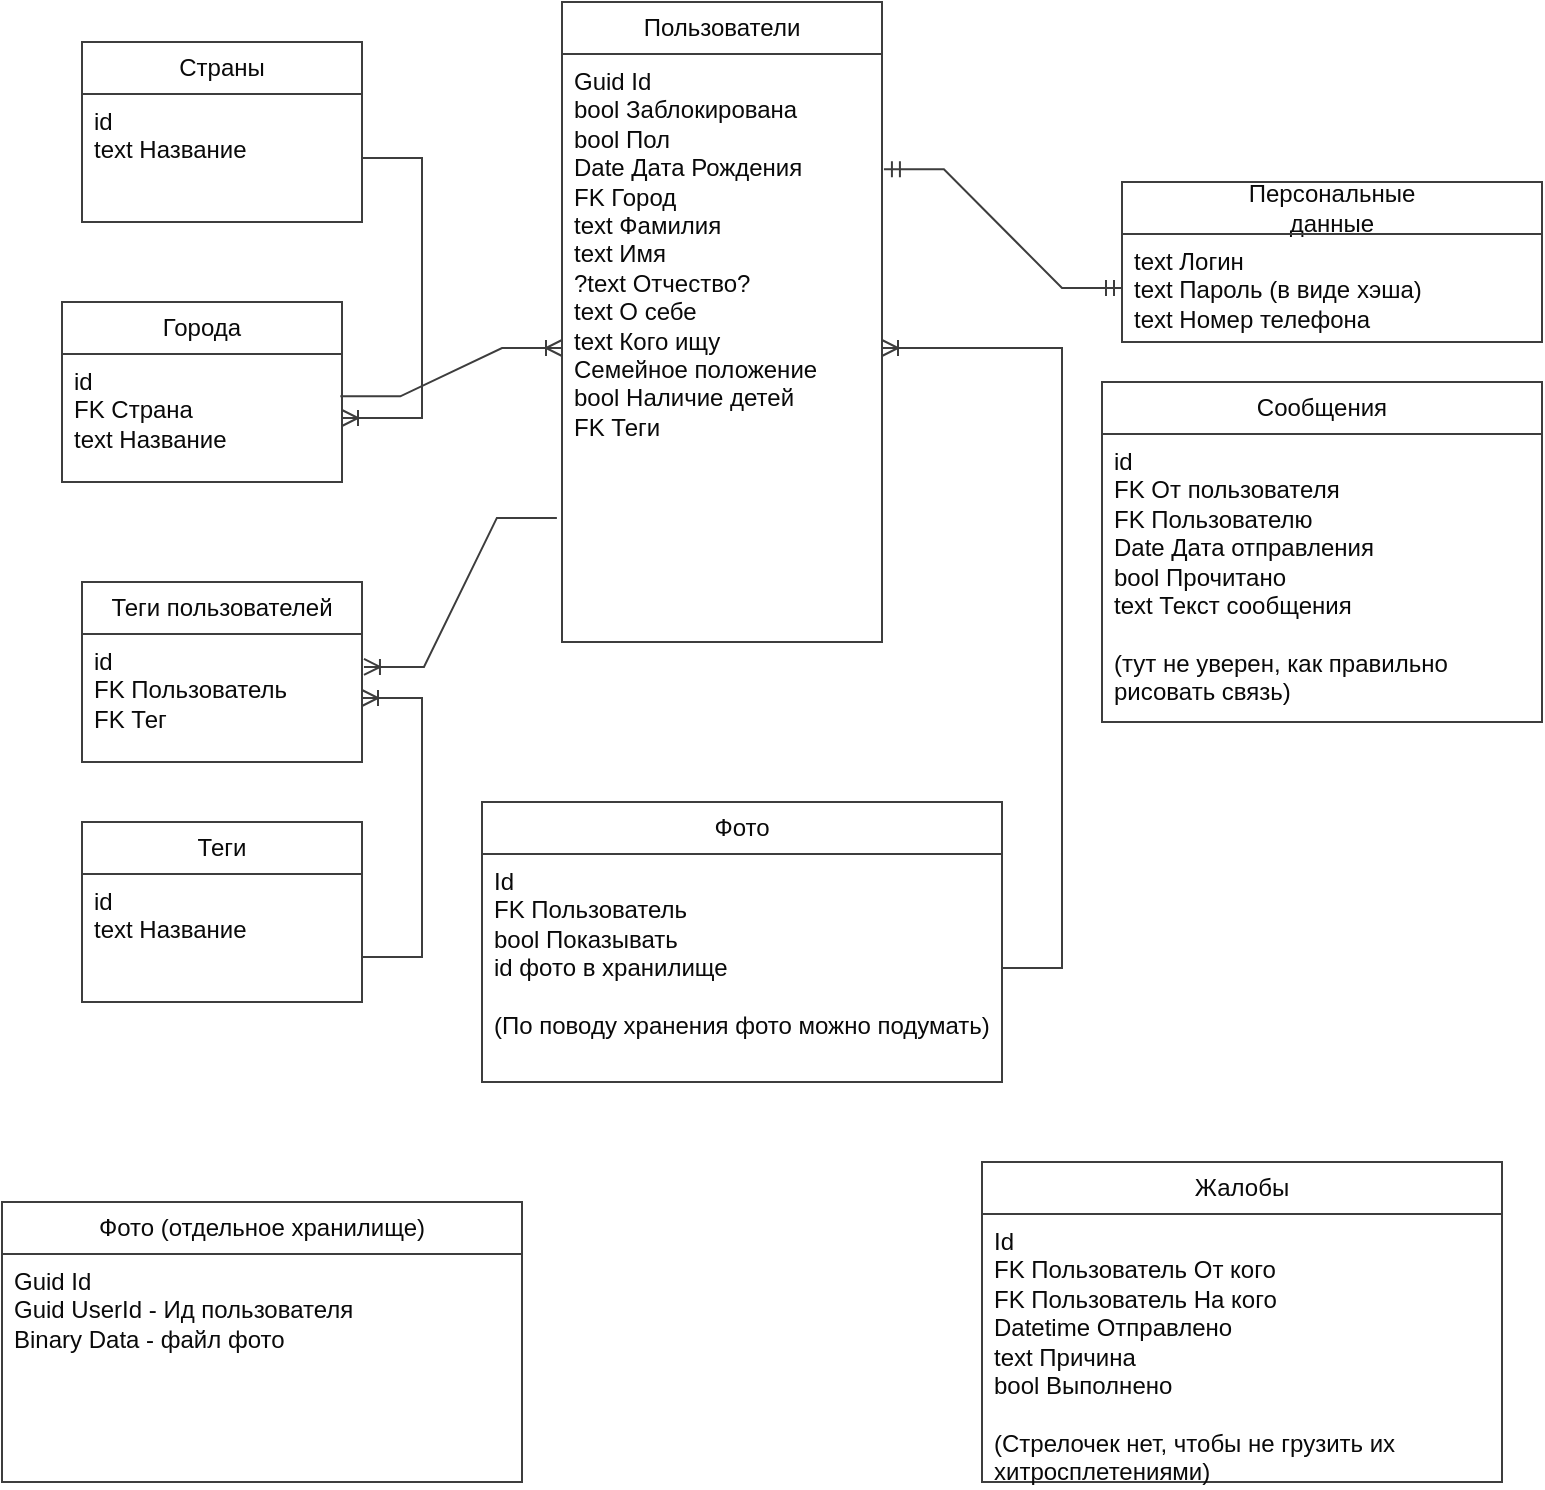 <mxfile version="20.5.3" type="embed"><diagram name="Страница — 1" id="ie2X7X3hdG8s0NaZ0iHt"><mxGraphModel dx="549" dy="721" grid="0" gridSize="10" guides="1" tooltips="1" connect="1" arrows="1" fold="1" page="1" pageScale="1" pageWidth="827" pageHeight="1169" background="#FFFFFF" math="0" shadow="0"><root><mxCell id="0"/><mxCell id="1" parent="0"/><mxCell id="7E1CdP5ArRmrXuWF60EE-11" value="&lt;div&gt;Пользователи&lt;/div&gt;" style="swimlane;fontStyle=0;childLayout=stackLayout;horizontal=1;startSize=26;horizontalStack=0;resizeParent=1;resizeParentMax=0;resizeLast=0;collapsible=1;marginBottom=0;whiteSpace=wrap;html=1;fillColor=none;fontColor=#0A0A0A;strokeColor=#3D3D3D;" parent="1" vertex="1"><mxGeometry x="300" y="120" width="160" height="320" as="geometry"/></mxCell><mxCell id="7E1CdP5ArRmrXuWF60EE-12" value="&lt;div&gt;Guid Id&lt;/div&gt;&lt;div&gt;bool Заблокирована&lt;br&gt;&lt;/div&gt;&lt;div&gt;bool Пол&lt;/div&gt;&lt;div&gt;Date Дата Рождения&lt;/div&gt;&lt;div&gt;FK Город&lt;br&gt;text Фамилия&lt;br&gt;text Имя&lt;br&gt;?text Отчество?&lt;/div&gt;&lt;div&gt;text О себе&lt;/div&gt;&lt;div&gt;text Кого ищу&lt;br&gt;Семейное положение&lt;br&gt;bool Наличие детей&lt;br&gt;FK Теги&lt;br&gt;&lt;/div&gt;" style="text;align=left;verticalAlign=top;spacingLeft=4;spacingRight=4;overflow=hidden;rotatable=0;points=[[0,0.5],[1,0.5]];portConstraint=eastwest;whiteSpace=wrap;html=1;fillColor=none;fontColor=#0A0A0A;strokeColor=#3D3D3D;" parent="7E1CdP5ArRmrXuWF60EE-11" vertex="1"><mxGeometry y="26" width="160" height="294" as="geometry"/></mxCell><mxCell id="7E1CdP5ArRmrXuWF60EE-29" value="Города" style="swimlane;fontStyle=0;childLayout=stackLayout;horizontal=1;startSize=26;horizontalStack=0;resizeParent=1;resizeParentMax=0;resizeLast=0;collapsible=1;marginBottom=0;whiteSpace=wrap;html=1;fillColor=none;fontColor=#0A0A0A;strokeColor=#3D3D3D;" parent="1" vertex="1"><mxGeometry x="50" y="270" width="140" height="90" as="geometry"/></mxCell><mxCell id="7E1CdP5ArRmrXuWF60EE-30" value="&lt;div&gt;id&lt;/div&gt;&lt;div&gt;FK Страна&lt;br&gt;&lt;/div&gt;text Название" style="text;align=left;verticalAlign=top;spacingLeft=4;spacingRight=4;overflow=hidden;rotatable=0;points=[[0,0.5],[1,0.5]];portConstraint=eastwest;whiteSpace=wrap;html=1;fillColor=none;fontColor=#0A0A0A;strokeColor=#3D3D3D;" parent="7E1CdP5ArRmrXuWF60EE-29" vertex="1"><mxGeometry y="26" width="140" height="64" as="geometry"/></mxCell><mxCell id="7E1CdP5ArRmrXuWF60EE-34" value="" style="edgeStyle=entityRelationEdgeStyle;fontSize=12;html=1;endArrow=ERoneToMany;rounded=0;exitX=0.994;exitY=0.331;exitDx=0;exitDy=0;exitPerimeter=0;fontColor=#0A0A0A;fillColor=none;strokeColor=#3D3D3D;" parent="1" source="7E1CdP5ArRmrXuWF60EE-30" target="7E1CdP5ArRmrXuWF60EE-12" edge="1"><mxGeometry width="100" height="100" relative="1" as="geometry"><mxPoint x="430" y="180" as="sourcePoint"/><mxPoint x="300" y="200" as="targetPoint"/><Array as="points"><mxPoint x="310" y="190"/><mxPoint x="310" y="180"/><mxPoint x="300" y="160"/></Array></mxGeometry></mxCell><mxCell id="7E1CdP5ArRmrXuWF60EE-35" value="Теги пользователей" style="swimlane;fontStyle=0;childLayout=stackLayout;horizontal=1;startSize=26;horizontalStack=0;resizeParent=1;resizeParentMax=0;resizeLast=0;collapsible=1;marginBottom=0;whiteSpace=wrap;html=1;fillColor=none;fontColor=#0A0A0A;strokeColor=#3D3D3D;" parent="1" vertex="1"><mxGeometry x="60" y="410" width="140" height="90" as="geometry"/></mxCell><mxCell id="7E1CdP5ArRmrXuWF60EE-36" value="id&lt;br&gt;&lt;div&gt;FK Пользователь&lt;/div&gt;&lt;div&gt;FK Тег&lt;br&gt;&lt;/div&gt;" style="text;align=left;verticalAlign=top;spacingLeft=4;spacingRight=4;overflow=hidden;rotatable=0;points=[[0,0.5],[1,0.5]];portConstraint=eastwest;whiteSpace=wrap;html=1;fillColor=none;fontColor=#0A0A0A;strokeColor=#3D3D3D;" parent="7E1CdP5ArRmrXuWF60EE-35" vertex="1"><mxGeometry y="26" width="140" height="64" as="geometry"/></mxCell><mxCell id="7E1CdP5ArRmrXuWF60EE-37" value="" style="edgeStyle=entityRelationEdgeStyle;fontSize=12;html=1;endArrow=ERoneToMany;rounded=0;exitX=-0.016;exitY=0.789;exitDx=0;exitDy=0;exitPerimeter=0;entryX=1.007;entryY=0.257;entryDx=0;entryDy=0;entryPerimeter=0;fontColor=#0A0A0A;fillColor=none;strokeColor=#3D3D3D;" parent="1" source="7E1CdP5ArRmrXuWF60EE-12" target="7E1CdP5ArRmrXuWF60EE-36" edge="1"><mxGeometry width="100" height="100" relative="1" as="geometry"><mxPoint x="300" y="370" as="sourcePoint"/><mxPoint x="400" y="270" as="targetPoint"/></mxGeometry></mxCell><mxCell id="7E1CdP5ArRmrXuWF60EE-38" value="Теги" style="swimlane;fontStyle=0;childLayout=stackLayout;horizontal=1;startSize=26;horizontalStack=0;resizeParent=1;resizeParentMax=0;resizeLast=0;collapsible=1;marginBottom=0;whiteSpace=wrap;html=1;fillColor=none;fontColor=#0A0A0A;strokeColor=#3D3D3D;" parent="1" vertex="1"><mxGeometry x="60" y="530" width="140" height="90" as="geometry"/></mxCell><mxCell id="7E1CdP5ArRmrXuWF60EE-39" value="&lt;div&gt;id&lt;/div&gt;&lt;div&gt;text Название&lt;br&gt;&lt;/div&gt;" style="text;align=left;verticalAlign=top;spacingLeft=4;spacingRight=4;overflow=hidden;rotatable=0;points=[[0,0.5],[1,0.5]];portConstraint=eastwest;whiteSpace=wrap;html=1;fillColor=none;fontColor=#0A0A0A;strokeColor=#3D3D3D;" parent="7E1CdP5ArRmrXuWF60EE-38" vertex="1"><mxGeometry y="26" width="140" height="64" as="geometry"/></mxCell><mxCell id="7E1CdP5ArRmrXuWF60EE-40" value="" style="edgeStyle=entityRelationEdgeStyle;fontSize=12;html=1;endArrow=ERoneToMany;rounded=0;exitX=1;exitY=0.75;exitDx=0;exitDy=0;entryX=1;entryY=0.5;entryDx=0;entryDy=0;fontColor=#0A0A0A;fillColor=none;strokeColor=#3D3D3D;" parent="1" source="7E1CdP5ArRmrXuWF60EE-38" target="7E1CdP5ArRmrXuWF60EE-36" edge="1"><mxGeometry width="100" height="100" relative="1" as="geometry"><mxPoint x="240" y="610" as="sourcePoint"/><mxPoint x="340" y="510" as="targetPoint"/></mxGeometry></mxCell><mxCell id="7E1CdP5ArRmrXuWF60EE-41" value="&lt;div&gt;Персональные&lt;/div&gt;&lt;div&gt;данные&lt;br&gt;&lt;/div&gt;" style="swimlane;fontStyle=0;childLayout=stackLayout;horizontal=1;startSize=26;horizontalStack=0;resizeParent=1;resizeParentMax=0;resizeLast=0;collapsible=1;marginBottom=0;whiteSpace=wrap;html=1;fillColor=none;fontColor=#0A0A0A;strokeColor=#3D3D3D;" parent="1" vertex="1"><mxGeometry x="580" y="210" width="210" height="80" as="geometry"/></mxCell><mxCell id="7E1CdP5ArRmrXuWF60EE-42" value="text Логин&lt;br&gt;&lt;div&gt;text Пароль (в виде хэша)&lt;/div&gt;&lt;div&gt;text Номер телефона&lt;br&gt;&lt;/div&gt;" style="text;align=left;verticalAlign=top;spacingLeft=4;spacingRight=4;overflow=hidden;rotatable=0;points=[[0,0.5],[1,0.5]];portConstraint=eastwest;whiteSpace=wrap;html=1;fillColor=none;fontColor=#0A0A0A;strokeColor=#3D3D3D;" parent="7E1CdP5ArRmrXuWF60EE-41" vertex="1"><mxGeometry y="26" width="210" height="54" as="geometry"/></mxCell><mxCell id="7E1CdP5ArRmrXuWF60EE-43" value="" style="edgeStyle=entityRelationEdgeStyle;fontSize=12;html=1;endArrow=ERmandOne;startArrow=ERmandOne;rounded=0;exitX=1.006;exitY=0.196;exitDx=0;exitDy=0;exitPerimeter=0;entryX=0;entryY=0.5;entryDx=0;entryDy=0;fontColor=#0A0A0A;fillColor=none;strokeColor=#3D3D3D;" parent="1" source="7E1CdP5ArRmrXuWF60EE-12" target="7E1CdP5ArRmrXuWF60EE-42" edge="1"><mxGeometry width="100" height="100" relative="1" as="geometry"><mxPoint x="240" y="240" as="sourcePoint"/><mxPoint x="270" y="220" as="targetPoint"/></mxGeometry></mxCell><mxCell id="7E1CdP5ArRmrXuWF60EE-44" value="Страны" style="swimlane;fontStyle=0;childLayout=stackLayout;horizontal=1;startSize=26;horizontalStack=0;resizeParent=1;resizeParentMax=0;resizeLast=0;collapsible=1;marginBottom=0;whiteSpace=wrap;html=1;fillColor=none;fontColor=#0A0A0A;strokeColor=#3D3D3D;" parent="1" vertex="1"><mxGeometry x="60" y="140" width="140" height="90" as="geometry"/></mxCell><mxCell id="7E1CdP5ArRmrXuWF60EE-45" value="&lt;div&gt;id&lt;/div&gt;text Название" style="text;align=left;verticalAlign=top;spacingLeft=4;spacingRight=4;overflow=hidden;rotatable=0;points=[[0,0.5],[1,0.5]];portConstraint=eastwest;whiteSpace=wrap;html=1;fillColor=none;fontColor=#0A0A0A;strokeColor=#3D3D3D;" parent="7E1CdP5ArRmrXuWF60EE-44" vertex="1"><mxGeometry y="26" width="140" height="64" as="geometry"/></mxCell><mxCell id="7E1CdP5ArRmrXuWF60EE-46" value="" style="edgeStyle=entityRelationEdgeStyle;fontSize=12;html=1;endArrow=ERoneToMany;rounded=0;fontColor=#0A0A0A;fillColor=none;strokeColor=#3D3D3D;" parent="1" source="7E1CdP5ArRmrXuWF60EE-45" target="7E1CdP5ArRmrXuWF60EE-30" edge="1"><mxGeometry width="100" height="100" relative="1" as="geometry"><mxPoint x="450" y="140" as="sourcePoint"/><mxPoint x="550" y="40" as="targetPoint"/></mxGeometry></mxCell><mxCell id="7E1CdP5ArRmrXuWF60EE-47" value="Сообщения" style="swimlane;fontStyle=0;childLayout=stackLayout;horizontal=1;startSize=26;horizontalStack=0;resizeParent=1;resizeParentMax=0;resizeLast=0;collapsible=1;marginBottom=0;whiteSpace=wrap;html=1;fillColor=none;fontColor=#0A0A0A;strokeColor=#3D3D3D;" parent="1" vertex="1"><mxGeometry x="570" y="310" width="220" height="170" as="geometry"/></mxCell><mxCell id="7E1CdP5ArRmrXuWF60EE-48" value="&lt;div&gt;id&lt;/div&gt;&lt;div&gt;FK От пользователя&lt;/div&gt;&lt;div&gt;FK Пользователю&lt;/div&gt;&lt;div&gt;Date Дата отправления&lt;/div&gt;&lt;div&gt;bool Прочитано&lt;/div&gt;&lt;div&gt;text Текст сообщения&lt;/div&gt;&lt;div&gt;&lt;br&gt;&lt;/div&gt;&lt;div&gt;(тут не уверен, как правильно рисовать связь)&lt;br&gt;&lt;/div&gt;" style="text;align=left;verticalAlign=top;spacingLeft=4;spacingRight=4;overflow=hidden;rotatable=0;points=[[0,0.5],[1,0.5]];portConstraint=eastwest;whiteSpace=wrap;html=1;fillColor=none;fontColor=#0A0A0A;strokeColor=#3D3D3D;" parent="7E1CdP5ArRmrXuWF60EE-47" vertex="1"><mxGeometry y="26" width="220" height="144" as="geometry"/></mxCell><mxCell id="7E1CdP5ArRmrXuWF60EE-49" value="Фото" style="swimlane;fontStyle=0;childLayout=stackLayout;horizontal=1;startSize=26;horizontalStack=0;resizeParent=1;resizeParentMax=0;resizeLast=0;collapsible=1;marginBottom=0;whiteSpace=wrap;html=1;fillColor=none;fontColor=#0A0A0A;strokeColor=#3D3D3D;" parent="1" vertex="1"><mxGeometry x="260" y="520" width="260" height="140" as="geometry"/></mxCell><mxCell id="7E1CdP5ArRmrXuWF60EE-50" value="&lt;div&gt;Id&lt;/div&gt;&lt;div&gt;FK Пользователь&lt;br&gt;&lt;/div&gt;&lt;div&gt;bool Показывать&lt;br&gt;&lt;/div&gt;&lt;div&gt;id фото в хранилище&lt;br&gt;&lt;/div&gt;&lt;div&gt;&lt;br&gt;&lt;/div&gt;&lt;div&gt;(По поводу хранения фото можно подумать)&lt;br&gt;&lt;/div&gt;" style="text;align=left;verticalAlign=top;spacingLeft=4;spacingRight=4;overflow=hidden;rotatable=0;points=[[0,0.5],[1,0.5]];portConstraint=eastwest;whiteSpace=wrap;html=1;fillColor=none;fontColor=#0A0A0A;strokeColor=#3D3D3D;" parent="7E1CdP5ArRmrXuWF60EE-49" vertex="1"><mxGeometry y="26" width="260" height="114" as="geometry"/></mxCell><mxCell id="7E1CdP5ArRmrXuWF60EE-51" value="" style="edgeStyle=entityRelationEdgeStyle;fontSize=12;html=1;endArrow=ERoneToMany;rounded=0;fontColor=#0A0A0A;fillColor=none;strokeColor=#3D3D3D;" parent="1" source="7E1CdP5ArRmrXuWF60EE-50" target="7E1CdP5ArRmrXuWF60EE-12" edge="1"><mxGeometry width="100" height="100" relative="1" as="geometry"><mxPoint x="250" y="400" as="sourcePoint"/><mxPoint x="350" y="300" as="targetPoint"/></mxGeometry></mxCell><mxCell id="7E1CdP5ArRmrXuWF60EE-52" value="Жалобы" style="swimlane;fontStyle=0;childLayout=stackLayout;horizontal=1;startSize=26;horizontalStack=0;resizeParent=1;resizeParentMax=0;resizeLast=0;collapsible=1;marginBottom=0;whiteSpace=wrap;html=1;fillColor=none;fontColor=#0A0A0A;strokeColor=#3D3D3D;" parent="1" vertex="1"><mxGeometry x="510" y="700" width="260" height="160" as="geometry"/></mxCell><mxCell id="7E1CdP5ArRmrXuWF60EE-53" value="&lt;div&gt;Id&lt;/div&gt;&lt;div&gt;FK Пользователь От кого&lt;/div&gt;&lt;div&gt;FK Пользователь На кого&lt;br&gt;Datetime Отправлено&lt;br&gt;text Причина&lt;br&gt;bool Выполнено&lt;/div&gt;&lt;div&gt;&lt;br&gt;&lt;/div&gt;&lt;div&gt;(Стрелочек нет, чтобы не грузить их хитросплетениями)&lt;br&gt;&lt;/div&gt;" style="text;align=left;verticalAlign=top;spacingLeft=4;spacingRight=4;overflow=hidden;rotatable=0;points=[[0,0.5],[1,0.5]];portConstraint=eastwest;whiteSpace=wrap;html=1;fillColor=none;fontColor=#0A0A0A;strokeColor=#3D3D3D;" parent="7E1CdP5ArRmrXuWF60EE-52" vertex="1"><mxGeometry y="26" width="260" height="134" as="geometry"/></mxCell><mxCell id="JTfgjr59KeTo1BIxKSYE-1" value="Фото (отдельное хранилище)" style="swimlane;fontStyle=0;childLayout=stackLayout;horizontal=1;startSize=26;horizontalStack=0;resizeParent=1;resizeParentMax=0;resizeLast=0;collapsible=1;marginBottom=0;whiteSpace=wrap;html=1;fillColor=none;fontColor=#0A0A0A;strokeColor=#3D3D3D;" parent="1" vertex="1"><mxGeometry x="20" y="720" width="260" height="140" as="geometry"/></mxCell><mxCell id="JTfgjr59KeTo1BIxKSYE-2" value="&lt;div&gt;Guid Id&lt;/div&gt;&lt;div&gt;Guid UserId - Ид пользователя&lt;/div&gt;Binary Data - файл фото" style="text;align=left;verticalAlign=top;spacingLeft=4;spacingRight=4;overflow=hidden;rotatable=0;points=[[0,0.5],[1,0.5]];portConstraint=eastwest;whiteSpace=wrap;html=1;fillColor=none;fontColor=#0A0A0A;strokeColor=#3D3D3D;" parent="JTfgjr59KeTo1BIxKSYE-1" vertex="1"><mxGeometry y="26" width="260" height="114" as="geometry"/></mxCell></root></mxGraphModel></diagram></mxfile>